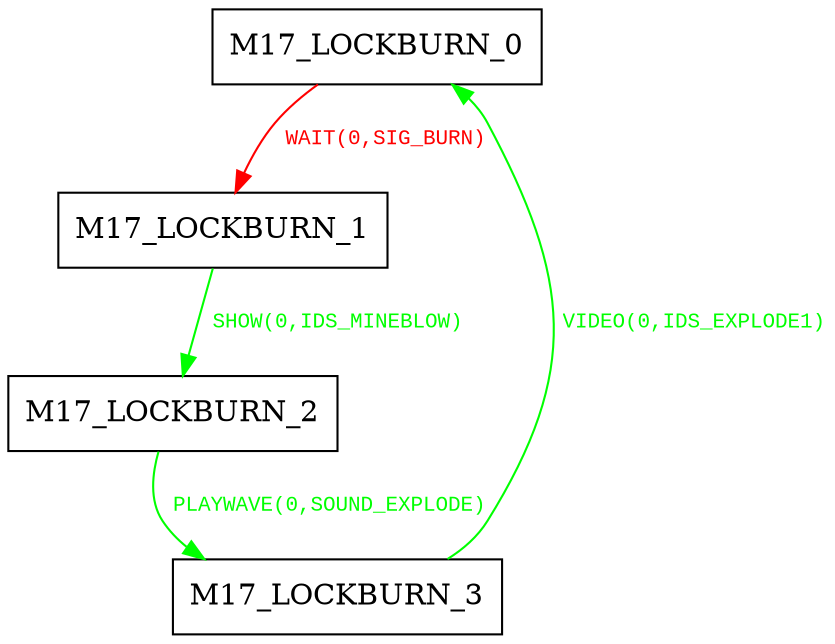 digraph {
 node [shape=record];
"M17_LOCKBURN_0" -> "M17_LOCKBURN_1"[color=red, fontcolor=red, label=< <font face="Courier New" point-size="10">
WAIT(0,SIG_BURN)<br/>
</font>>];
"M17_LOCKBURN_1" -> "M17_LOCKBURN_2"[color=green, fontcolor=green, label=< <font face="Courier New" point-size="10">
SHOW(0,IDS_MINEBLOW)<br/>
</font>>];
"M17_LOCKBURN_2" -> "M17_LOCKBURN_3"[color=green, fontcolor=green, label=< <font face="Courier New" point-size="10">
PLAYWAVE(0,SOUND_EXPLODE)<br/>
</font>>];
"M17_LOCKBURN_3" -> "M17_LOCKBURN_0"[color=green, fontcolor=green, label=< <font face="Courier New" point-size="10">
VIDEO(0,IDS_EXPLODE1)<br/>
</font>>];
}
